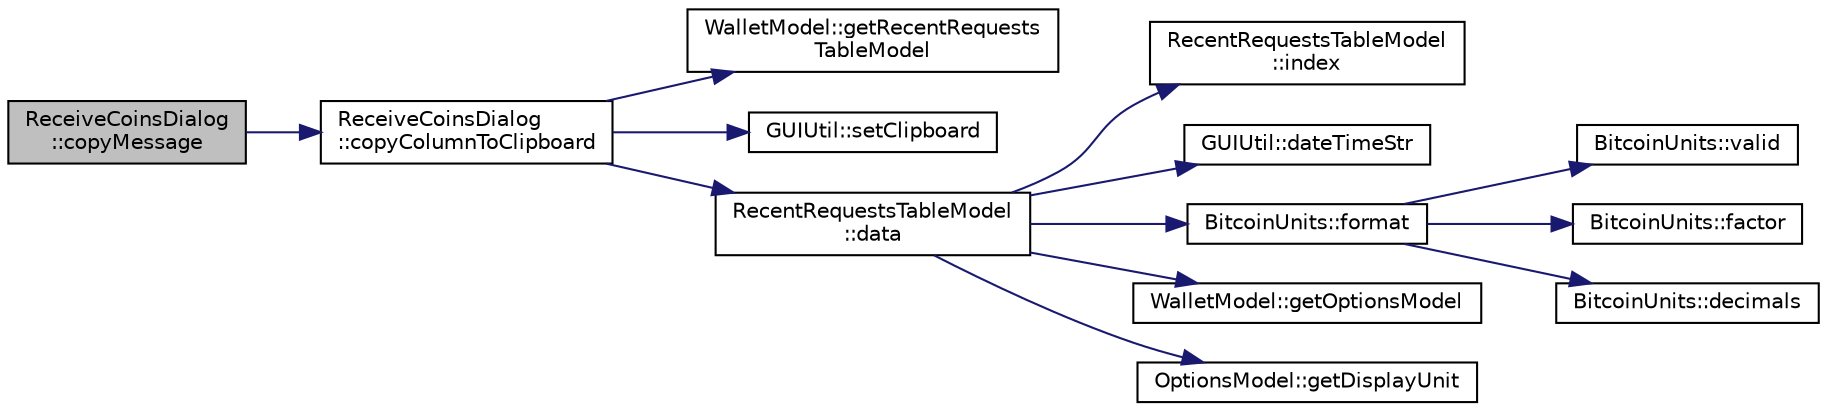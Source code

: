 digraph "ReceiveCoinsDialog::copyMessage"
{
  edge [fontname="Helvetica",fontsize="10",labelfontname="Helvetica",labelfontsize="10"];
  node [fontname="Helvetica",fontsize="10",shape=record];
  rankdir="LR";
  Node85 [label="ReceiveCoinsDialog\l::copyMessage",height=0.2,width=0.4,color="black", fillcolor="grey75", style="filled", fontcolor="black"];
  Node85 -> Node86 [color="midnightblue",fontsize="10",style="solid",fontname="Helvetica"];
  Node86 [label="ReceiveCoinsDialog\l::copyColumnToClipboard",height=0.2,width=0.4,color="black", fillcolor="white", style="filled",URL="$class_receive_coins_dialog.html#adcf53aced7dfa041a55278b4807a20a2"];
  Node86 -> Node87 [color="midnightblue",fontsize="10",style="solid",fontname="Helvetica"];
  Node87 [label="WalletModel::getRecentRequests\lTableModel",height=0.2,width=0.4,color="black", fillcolor="white", style="filled",URL="$class_wallet_model.html#ab13ca64220a1652d63e1e042d3be578f"];
  Node86 -> Node88 [color="midnightblue",fontsize="10",style="solid",fontname="Helvetica"];
  Node88 [label="GUIUtil::setClipboard",height=0.2,width=0.4,color="black", fillcolor="white", style="filled",URL="$namespace_g_u_i_util.html#aef655b19f129179ca32f11a4d0da1a07"];
  Node86 -> Node89 [color="midnightblue",fontsize="10",style="solid",fontname="Helvetica"];
  Node89 [label="RecentRequestsTableModel\l::data",height=0.2,width=0.4,color="black", fillcolor="white", style="filled",URL="$class_recent_requests_table_model.html#ad42929c480fc50cad83114ca5f2cc382"];
  Node89 -> Node90 [color="midnightblue",fontsize="10",style="solid",fontname="Helvetica"];
  Node90 [label="RecentRequestsTableModel\l::index",height=0.2,width=0.4,color="black", fillcolor="white", style="filled",URL="$class_recent_requests_table_model.html#a744b879be9546793860528f6c5350289"];
  Node89 -> Node91 [color="midnightblue",fontsize="10",style="solid",fontname="Helvetica"];
  Node91 [label="GUIUtil::dateTimeStr",height=0.2,width=0.4,color="black", fillcolor="white", style="filled",URL="$namespace_g_u_i_util.html#aae732a04fea25190081120bf0cc773e8"];
  Node89 -> Node92 [color="midnightblue",fontsize="10",style="solid",fontname="Helvetica"];
  Node92 [label="BitcoinUnits::format",height=0.2,width=0.4,color="black", fillcolor="white", style="filled",URL="$class_bitcoin_units.html#ab07437e5a788c80a82d75e3714bd3925",tooltip="Format as string. "];
  Node92 -> Node93 [color="midnightblue",fontsize="10",style="solid",fontname="Helvetica"];
  Node93 [label="BitcoinUnits::valid",height=0.2,width=0.4,color="black", fillcolor="white", style="filled",URL="$class_bitcoin_units.html#a81cbc41480adfb600dad79711d336e5f",tooltip="Is unit ID valid? "];
  Node92 -> Node94 [color="midnightblue",fontsize="10",style="solid",fontname="Helvetica"];
  Node94 [label="BitcoinUnits::factor",height=0.2,width=0.4,color="black", fillcolor="white", style="filled",URL="$class_bitcoin_units.html#ae967b9e6ecbb8f041bfe398d27533b09",tooltip="Number of Satoshis (1e-8) per unit. "];
  Node92 -> Node95 [color="midnightblue",fontsize="10",style="solid",fontname="Helvetica"];
  Node95 [label="BitcoinUnits::decimals",height=0.2,width=0.4,color="black", fillcolor="white", style="filled",URL="$class_bitcoin_units.html#a3f0fc21634520ea06c684ba0d7e25f2f",tooltip="Number of decimals left. "];
  Node89 -> Node96 [color="midnightblue",fontsize="10",style="solid",fontname="Helvetica"];
  Node96 [label="WalletModel::getOptionsModel",height=0.2,width=0.4,color="black", fillcolor="white", style="filled",URL="$class_wallet_model.html#a96d53e56b3f8f07537ea2523f7a7d300"];
  Node89 -> Node97 [color="midnightblue",fontsize="10",style="solid",fontname="Helvetica"];
  Node97 [label="OptionsModel::getDisplayUnit",height=0.2,width=0.4,color="black", fillcolor="white", style="filled",URL="$class_options_model.html#a3b6e4d4ef42be3aaba315b8cd14f468e"];
}
